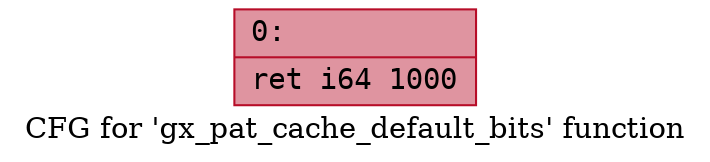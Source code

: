 digraph "CFG for 'gx_pat_cache_default_bits' function" {
	label="CFG for 'gx_pat_cache_default_bits' function";

	Node0x600002d262b0 [shape=record,color="#b70d28ff", style=filled, fillcolor="#b70d2870" fontname="Courier",label="{0:\l|  ret i64 1000\l}"];
}

